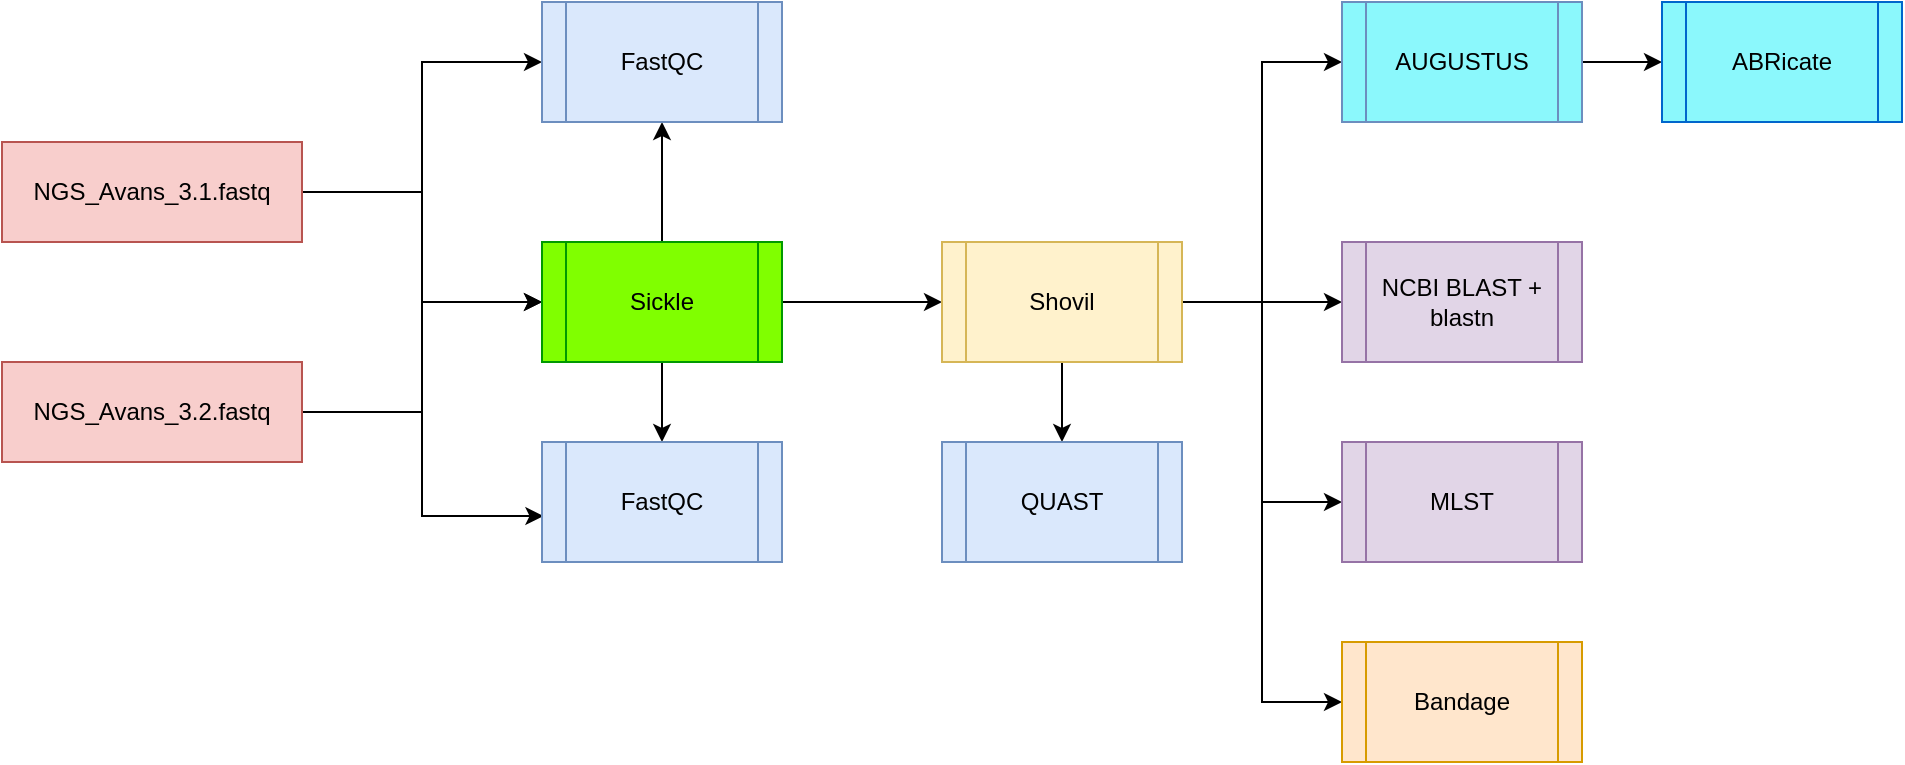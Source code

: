 <mxfile version="14.5.1" type="github">
  <diagram name="Page-1" id="74e2e168-ea6b-b213-b513-2b3c1d86103e">
    <mxGraphModel dx="1564" dy="760" grid="1" gridSize="10" guides="1" tooltips="1" connect="1" arrows="1" fold="1" page="1" pageScale="1" pageWidth="1100" pageHeight="850" background="#ffffff" math="0" shadow="0">
      <root>
        <mxCell id="0" />
        <mxCell id="1" parent="0" />
        <mxCell id="oamlNQaIL3hw887rwdoa-4" style="edgeStyle=orthogonalEdgeStyle;rounded=0;orthogonalLoop=1;jettySize=auto;html=1;exitX=1;exitY=0.5;exitDx=0;exitDy=0;entryX=0;entryY=0.5;entryDx=0;entryDy=0;" edge="1" parent="1" source="oamlNQaIL3hw887rwdoa-1" target="oamlNQaIL3hw887rwdoa-3">
          <mxGeometry relative="1" as="geometry">
            <Array as="points">
              <mxPoint x="340" y="355" />
              <mxPoint x="340" y="410" />
            </Array>
          </mxGeometry>
        </mxCell>
        <mxCell id="oamlNQaIL3hw887rwdoa-9" style="edgeStyle=orthogonalEdgeStyle;rounded=0;orthogonalLoop=1;jettySize=auto;html=1;entryX=0;entryY=0.5;entryDx=0;entryDy=0;" edge="1" parent="1" source="oamlNQaIL3hw887rwdoa-1" target="oamlNQaIL3hw887rwdoa-7">
          <mxGeometry relative="1" as="geometry" />
        </mxCell>
        <mxCell id="oamlNQaIL3hw887rwdoa-1" value="NGS_Avans_3.1.fastq" style="rounded=0;whiteSpace=wrap;html=1;fillColor=#f8cecc;strokeColor=#B85450;" vertex="1" parent="1">
          <mxGeometry x="130" y="330" width="150" height="50" as="geometry" />
        </mxCell>
        <mxCell id="oamlNQaIL3hw887rwdoa-5" style="edgeStyle=orthogonalEdgeStyle;rounded=0;orthogonalLoop=1;jettySize=auto;html=1;exitX=1;exitY=0.5;exitDx=0;exitDy=0;entryX=0;entryY=0.5;entryDx=0;entryDy=0;" edge="1" parent="1" source="oamlNQaIL3hw887rwdoa-2" target="oamlNQaIL3hw887rwdoa-3">
          <mxGeometry relative="1" as="geometry" />
        </mxCell>
        <mxCell id="oamlNQaIL3hw887rwdoa-8" style="edgeStyle=orthogonalEdgeStyle;rounded=0;orthogonalLoop=1;jettySize=auto;html=1;entryX=0.006;entryY=0.617;entryDx=0;entryDy=0;entryPerimeter=0;" edge="1" parent="1" source="oamlNQaIL3hw887rwdoa-2" target="oamlNQaIL3hw887rwdoa-6">
          <mxGeometry relative="1" as="geometry" />
        </mxCell>
        <mxCell id="oamlNQaIL3hw887rwdoa-2" value="NGS_Avans_3.2.fastq" style="rounded=0;whiteSpace=wrap;html=1;fillColor=#f8cecc;strokeColor=#B85450;" vertex="1" parent="1">
          <mxGeometry x="130" y="440" width="150" height="50" as="geometry" />
        </mxCell>
        <mxCell id="oamlNQaIL3hw887rwdoa-10" style="edgeStyle=orthogonalEdgeStyle;rounded=0;orthogonalLoop=1;jettySize=auto;html=1;entryX=0.5;entryY=1;entryDx=0;entryDy=0;" edge="1" parent="1" source="oamlNQaIL3hw887rwdoa-3" target="oamlNQaIL3hw887rwdoa-7">
          <mxGeometry relative="1" as="geometry" />
        </mxCell>
        <mxCell id="oamlNQaIL3hw887rwdoa-11" style="edgeStyle=orthogonalEdgeStyle;rounded=0;orthogonalLoop=1;jettySize=auto;html=1;entryX=0.5;entryY=0;entryDx=0;entryDy=0;" edge="1" parent="1" source="oamlNQaIL3hw887rwdoa-3" target="oamlNQaIL3hw887rwdoa-6">
          <mxGeometry relative="1" as="geometry" />
        </mxCell>
        <mxCell id="oamlNQaIL3hw887rwdoa-13" style="edgeStyle=orthogonalEdgeStyle;rounded=0;orthogonalLoop=1;jettySize=auto;html=1;exitX=1;exitY=0.5;exitDx=0;exitDy=0;entryX=0;entryY=0.5;entryDx=0;entryDy=0;" edge="1" parent="1" source="oamlNQaIL3hw887rwdoa-3" target="oamlNQaIL3hw887rwdoa-12">
          <mxGeometry relative="1" as="geometry" />
        </mxCell>
        <mxCell id="oamlNQaIL3hw887rwdoa-3" value="Sickle" style="shape=process;whiteSpace=wrap;html=1;backgroundOutline=1;strokeColor=#009900;fillColor=#80FF00;" vertex="1" parent="1">
          <mxGeometry x="400" y="380" width="120" height="60" as="geometry" />
        </mxCell>
        <mxCell id="oamlNQaIL3hw887rwdoa-6" value="FastQC" style="shape=process;whiteSpace=wrap;html=1;backgroundOutline=1;fillColor=#dae8fc;strokeColor=#6c8ebf;" vertex="1" parent="1">
          <mxGeometry x="400" y="480" width="120" height="60" as="geometry" />
        </mxCell>
        <mxCell id="oamlNQaIL3hw887rwdoa-7" value="FastQC" style="shape=process;whiteSpace=wrap;html=1;backgroundOutline=1;fillColor=#dae8fc;strokeColor=#6c8ebf;" vertex="1" parent="1">
          <mxGeometry x="400" y="260" width="120" height="60" as="geometry" />
        </mxCell>
        <mxCell id="oamlNQaIL3hw887rwdoa-15" style="edgeStyle=orthogonalEdgeStyle;rounded=0;orthogonalLoop=1;jettySize=auto;html=1;exitX=1;exitY=0.5;exitDx=0;exitDy=0;entryX=0;entryY=0.5;entryDx=0;entryDy=0;" edge="1" parent="1" source="oamlNQaIL3hw887rwdoa-12" target="oamlNQaIL3hw887rwdoa-14">
          <mxGeometry relative="1" as="geometry" />
        </mxCell>
        <mxCell id="oamlNQaIL3hw887rwdoa-17" style="edgeStyle=orthogonalEdgeStyle;rounded=0;orthogonalLoop=1;jettySize=auto;html=1;entryX=0;entryY=0.5;entryDx=0;entryDy=0;" edge="1" parent="1" source="oamlNQaIL3hw887rwdoa-12" target="oamlNQaIL3hw887rwdoa-16">
          <mxGeometry relative="1" as="geometry" />
        </mxCell>
        <mxCell id="oamlNQaIL3hw887rwdoa-19" style="edgeStyle=orthogonalEdgeStyle;rounded=0;orthogonalLoop=1;jettySize=auto;html=1;entryX=0.5;entryY=0;entryDx=0;entryDy=0;" edge="1" parent="1" source="oamlNQaIL3hw887rwdoa-12" target="oamlNQaIL3hw887rwdoa-18">
          <mxGeometry relative="1" as="geometry" />
        </mxCell>
        <mxCell id="oamlNQaIL3hw887rwdoa-23" style="edgeStyle=orthogonalEdgeStyle;rounded=0;orthogonalLoop=1;jettySize=auto;html=1;entryX=0;entryY=0.5;entryDx=0;entryDy=0;" edge="1" parent="1" source="oamlNQaIL3hw887rwdoa-12" target="oamlNQaIL3hw887rwdoa-22">
          <mxGeometry relative="1" as="geometry" />
        </mxCell>
        <mxCell id="oamlNQaIL3hw887rwdoa-25" style="edgeStyle=orthogonalEdgeStyle;rounded=0;orthogonalLoop=1;jettySize=auto;html=1;entryX=0;entryY=0.5;entryDx=0;entryDy=0;" edge="1" parent="1" source="oamlNQaIL3hw887rwdoa-12" target="oamlNQaIL3hw887rwdoa-24">
          <mxGeometry relative="1" as="geometry" />
        </mxCell>
        <mxCell id="oamlNQaIL3hw887rwdoa-12" value="Shovil" style="shape=process;whiteSpace=wrap;html=1;backgroundOutline=1;strokeColor=#d6b656;fillColor=#fff2cc;" vertex="1" parent="1">
          <mxGeometry x="600" y="380" width="120" height="60" as="geometry" />
        </mxCell>
        <mxCell id="oamlNQaIL3hw887rwdoa-21" style="edgeStyle=orthogonalEdgeStyle;rounded=0;orthogonalLoop=1;jettySize=auto;html=1;entryX=0;entryY=0.5;entryDx=0;entryDy=0;" edge="1" parent="1" source="oamlNQaIL3hw887rwdoa-14" target="oamlNQaIL3hw887rwdoa-20">
          <mxGeometry relative="1" as="geometry" />
        </mxCell>
        <mxCell id="oamlNQaIL3hw887rwdoa-14" value="AUGUSTUS" style="shape=process;whiteSpace=wrap;html=1;backgroundOutline=1;strokeColor=#6c8ebf;fillColor=#8BF8FC;" vertex="1" parent="1">
          <mxGeometry x="800" y="260" width="120" height="60" as="geometry" />
        </mxCell>
        <mxCell id="oamlNQaIL3hw887rwdoa-16" value="NCBI BLAST + blastn" style="shape=process;whiteSpace=wrap;html=1;backgroundOutline=1;strokeColor=#9673a6;fillColor=#e1d5e7;" vertex="1" parent="1">
          <mxGeometry x="800" y="380" width="120" height="60" as="geometry" />
        </mxCell>
        <mxCell id="oamlNQaIL3hw887rwdoa-18" value="QUAST" style="shape=process;whiteSpace=wrap;html=1;backgroundOutline=1;fillColor=#dae8fc;strokeColor=#6c8ebf;" vertex="1" parent="1">
          <mxGeometry x="600" y="480" width="120" height="60" as="geometry" />
        </mxCell>
        <mxCell id="oamlNQaIL3hw887rwdoa-20" value="ABRicate" style="shape=process;whiteSpace=wrap;html=1;backgroundOutline=1;strokeColor=#0066CC;fillColor=#8BF8FC;" vertex="1" parent="1">
          <mxGeometry x="960" y="260" width="120" height="60" as="geometry" />
        </mxCell>
        <mxCell id="oamlNQaIL3hw887rwdoa-22" value="MLST" style="shape=process;whiteSpace=wrap;html=1;backgroundOutline=1;strokeColor=#9673a6;fillColor=#e1d5e7;" vertex="1" parent="1">
          <mxGeometry x="800" y="480" width="120" height="60" as="geometry" />
        </mxCell>
        <mxCell id="oamlNQaIL3hw887rwdoa-24" value="Bandage" style="shape=process;whiteSpace=wrap;html=1;backgroundOutline=1;strokeColor=#d79b00;fillColor=#ffe6cc;" vertex="1" parent="1">
          <mxGeometry x="800" y="580" width="120" height="60" as="geometry" />
        </mxCell>
      </root>
    </mxGraphModel>
  </diagram>
</mxfile>
